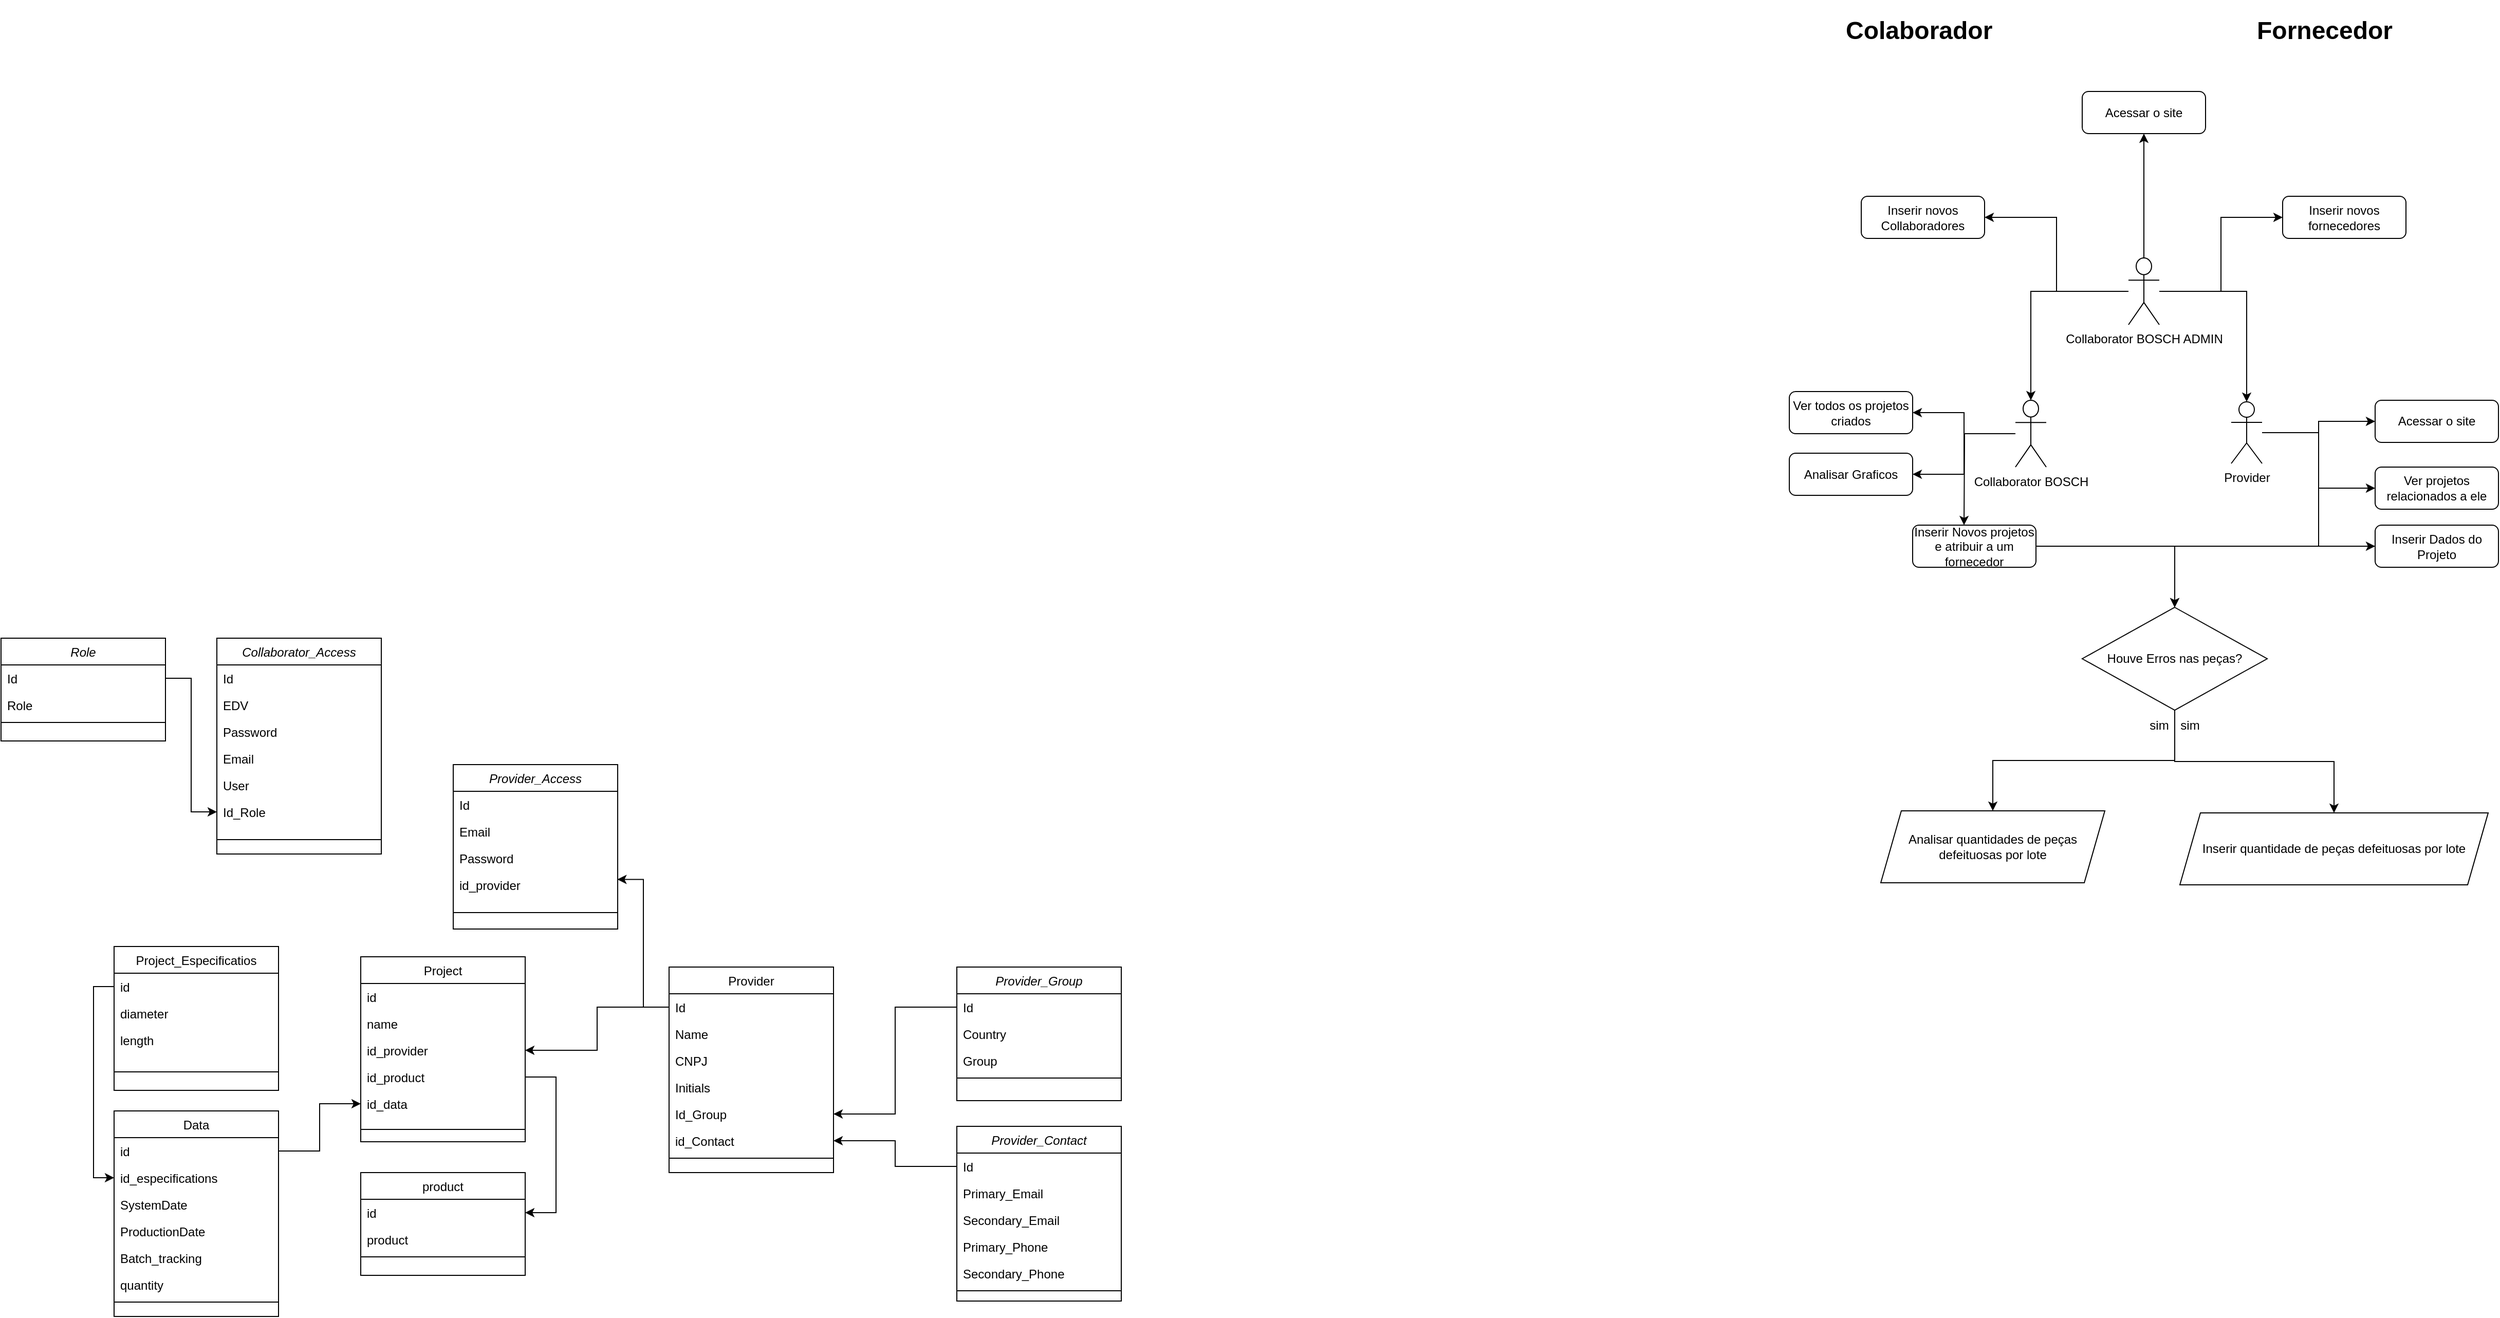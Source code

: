 <mxfile version="20.2.3" type="device"><diagram id="C5RBs43oDa-KdzZeNtuy" name="Page-1"><mxGraphModel dx="1922" dy="2187" grid="1" gridSize="10" guides="1" tooltips="1" connect="1" arrows="1" fold="1" page="1" pageScale="1" pageWidth="827" pageHeight="1169" math="0" shadow="0"><root><mxCell id="WIyWlLk6GJQsqaUBKTNV-0"/><mxCell id="WIyWlLk6GJQsqaUBKTNV-1" parent="WIyWlLk6GJQsqaUBKTNV-0"/><mxCell id="zkfFHV4jXpPFQw0GAbJ--0" value="Collaborator_Access" style="swimlane;fontStyle=2;align=center;verticalAlign=top;childLayout=stackLayout;horizontal=1;startSize=26;horizontalStack=0;resizeParent=1;resizeLast=0;collapsible=1;marginBottom=0;rounded=0;shadow=0;strokeWidth=1;" parent="WIyWlLk6GJQsqaUBKTNV-1" vertex="1"><mxGeometry x="340" y="270" width="160" height="210" as="geometry"><mxRectangle x="230" y="140" width="160" height="26" as="alternateBounds"/></mxGeometry></mxCell><mxCell id="zkfFHV4jXpPFQw0GAbJ--1" value="Id" style="text;align=left;verticalAlign=top;spacingLeft=4;spacingRight=4;overflow=hidden;rotatable=0;points=[[0,0.5],[1,0.5]];portConstraint=eastwest;" parent="zkfFHV4jXpPFQw0GAbJ--0" vertex="1"><mxGeometry y="26" width="160" height="26" as="geometry"/></mxCell><mxCell id="Y2iNQwug0LEiLbQRVBSH-0" value="EDV" style="text;align=left;verticalAlign=top;spacingLeft=4;spacingRight=4;overflow=hidden;rotatable=0;points=[[0,0.5],[1,0.5]];portConstraint=eastwest;" parent="zkfFHV4jXpPFQw0GAbJ--0" vertex="1"><mxGeometry y="52" width="160" height="26" as="geometry"/></mxCell><mxCell id="w_q8wIfoWXAKXYnG1PAX-0" value="Password&#10;" style="text;align=left;verticalAlign=top;spacingLeft=4;spacingRight=4;overflow=hidden;rotatable=0;points=[[0,0.5],[1,0.5]];portConstraint=eastwest;" parent="zkfFHV4jXpPFQw0GAbJ--0" vertex="1"><mxGeometry y="78" width="160" height="26" as="geometry"/></mxCell><mxCell id="zkfFHV4jXpPFQw0GAbJ--2" value="Email" style="text;align=left;verticalAlign=top;spacingLeft=4;spacingRight=4;overflow=hidden;rotatable=0;points=[[0,0.5],[1,0.5]];portConstraint=eastwest;rounded=0;shadow=0;html=0;" parent="zkfFHV4jXpPFQw0GAbJ--0" vertex="1"><mxGeometry y="104" width="160" height="26" as="geometry"/></mxCell><mxCell id="ZIBdyF9ddC4t06kD77VU-57" value="User" style="text;align=left;verticalAlign=top;spacingLeft=4;spacingRight=4;overflow=hidden;rotatable=0;points=[[0,0.5],[1,0.5]];portConstraint=eastwest;rounded=0;shadow=0;html=0;" parent="zkfFHV4jXpPFQw0GAbJ--0" vertex="1"><mxGeometry y="130" width="160" height="26" as="geometry"/></mxCell><mxCell id="Y2iNQwug0LEiLbQRVBSH-15" value="Id_Role" style="text;align=left;verticalAlign=top;spacingLeft=4;spacingRight=4;overflow=hidden;rotatable=0;points=[[0,0.5],[1,0.5]];portConstraint=eastwest;rounded=0;shadow=0;html=0;" parent="zkfFHV4jXpPFQw0GAbJ--0" vertex="1"><mxGeometry y="156" width="160" height="26" as="geometry"/></mxCell><mxCell id="zkfFHV4jXpPFQw0GAbJ--4" value="" style="line;html=1;strokeWidth=1;align=left;verticalAlign=middle;spacingTop=-1;spacingLeft=3;spacingRight=3;rotatable=0;labelPosition=right;points=[];portConstraint=eastwest;" parent="zkfFHV4jXpPFQw0GAbJ--0" vertex="1"><mxGeometry y="182" width="160" height="28" as="geometry"/></mxCell><mxCell id="zkfFHV4jXpPFQw0GAbJ--13" value="Project" style="swimlane;fontStyle=0;align=center;verticalAlign=top;childLayout=stackLayout;horizontal=1;startSize=26;horizontalStack=0;resizeParent=1;resizeLast=0;collapsible=1;marginBottom=0;rounded=0;shadow=0;strokeWidth=1;" parent="WIyWlLk6GJQsqaUBKTNV-1" vertex="1"><mxGeometry x="480" y="580" width="160" height="180" as="geometry"><mxRectangle x="340" y="380" width="170" height="26" as="alternateBounds"/></mxGeometry></mxCell><mxCell id="zkfFHV4jXpPFQw0GAbJ--14" value="id" style="text;align=left;verticalAlign=top;spacingLeft=4;spacingRight=4;overflow=hidden;rotatable=0;points=[[0,0.5],[1,0.5]];portConstraint=eastwest;" parent="zkfFHV4jXpPFQw0GAbJ--13" vertex="1"><mxGeometry y="26" width="160" height="26" as="geometry"/></mxCell><mxCell id="Y2iNQwug0LEiLbQRVBSH-52" value="name" style="text;align=left;verticalAlign=top;spacingLeft=4;spacingRight=4;overflow=hidden;rotatable=0;points=[[0,0.5],[1,0.5]];portConstraint=eastwest;" parent="zkfFHV4jXpPFQw0GAbJ--13" vertex="1"><mxGeometry y="52" width="160" height="26" as="geometry"/></mxCell><mxCell id="Y2iNQwug0LEiLbQRVBSH-53" value="id_provider" style="text;align=left;verticalAlign=top;spacingLeft=4;spacingRight=4;overflow=hidden;rotatable=0;points=[[0,0.5],[1,0.5]];portConstraint=eastwest;" parent="zkfFHV4jXpPFQw0GAbJ--13" vertex="1"><mxGeometry y="78" width="160" height="26" as="geometry"/></mxCell><mxCell id="Y2iNQwug0LEiLbQRVBSH-54" value="id_product" style="text;align=left;verticalAlign=top;spacingLeft=4;spacingRight=4;overflow=hidden;rotatable=0;points=[[0,0.5],[1,0.5]];portConstraint=eastwest;" parent="zkfFHV4jXpPFQw0GAbJ--13" vertex="1"><mxGeometry y="104" width="160" height="26" as="geometry"/></mxCell><mxCell id="Y2iNQwug0LEiLbQRVBSH-51" value="id_data" style="text;align=left;verticalAlign=top;spacingLeft=4;spacingRight=4;overflow=hidden;rotatable=0;points=[[0,0.5],[1,0.5]];portConstraint=eastwest;" parent="zkfFHV4jXpPFQw0GAbJ--13" vertex="1"><mxGeometry y="130" width="160" height="26" as="geometry"/></mxCell><mxCell id="zkfFHV4jXpPFQw0GAbJ--15" value="" style="line;html=1;strokeWidth=1;align=left;verticalAlign=middle;spacingTop=-1;spacingLeft=3;spacingRight=3;rotatable=0;labelPosition=right;points=[];portConstraint=eastwest;" parent="zkfFHV4jXpPFQw0GAbJ--13" vertex="1"><mxGeometry y="156" width="160" height="24" as="geometry"/></mxCell><mxCell id="zkfFHV4jXpPFQw0GAbJ--17" value="Provider" style="swimlane;fontStyle=0;align=center;verticalAlign=top;childLayout=stackLayout;horizontal=1;startSize=26;horizontalStack=0;resizeParent=1;resizeLast=0;collapsible=1;marginBottom=0;rounded=0;shadow=0;strokeWidth=1;" parent="WIyWlLk6GJQsqaUBKTNV-1" vertex="1"><mxGeometry x="780" y="590" width="160" height="200" as="geometry"><mxRectangle x="550" y="140" width="160" height="26" as="alternateBounds"/></mxGeometry></mxCell><mxCell id="zkfFHV4jXpPFQw0GAbJ--18" value="Id" style="text;align=left;verticalAlign=top;spacingLeft=4;spacingRight=4;overflow=hidden;rotatable=0;points=[[0,0.5],[1,0.5]];portConstraint=eastwest;" parent="zkfFHV4jXpPFQw0GAbJ--17" vertex="1"><mxGeometry y="26" width="160" height="26" as="geometry"/></mxCell><mxCell id="zkfFHV4jXpPFQw0GAbJ--19" value="Name" style="text;align=left;verticalAlign=top;spacingLeft=4;spacingRight=4;overflow=hidden;rotatable=0;points=[[0,0.5],[1,0.5]];portConstraint=eastwest;rounded=0;shadow=0;html=0;" parent="zkfFHV4jXpPFQw0GAbJ--17" vertex="1"><mxGeometry y="52" width="160" height="26" as="geometry"/></mxCell><mxCell id="zkfFHV4jXpPFQw0GAbJ--20" value="CNPJ" style="text;align=left;verticalAlign=top;spacingLeft=4;spacingRight=4;overflow=hidden;rotatable=0;points=[[0,0.5],[1,0.5]];portConstraint=eastwest;rounded=0;shadow=0;html=0;" parent="zkfFHV4jXpPFQw0GAbJ--17" vertex="1"><mxGeometry y="78" width="160" height="26" as="geometry"/></mxCell><mxCell id="zkfFHV4jXpPFQw0GAbJ--21" value="Initials" style="text;align=left;verticalAlign=top;spacingLeft=4;spacingRight=4;overflow=hidden;rotatable=0;points=[[0,0.5],[1,0.5]];portConstraint=eastwest;rounded=0;shadow=0;html=0;" parent="zkfFHV4jXpPFQw0GAbJ--17" vertex="1"><mxGeometry y="104" width="160" height="26" as="geometry"/></mxCell><mxCell id="zkfFHV4jXpPFQw0GAbJ--22" value="Id_Group" style="text;align=left;verticalAlign=top;spacingLeft=4;spacingRight=4;overflow=hidden;rotatable=0;points=[[0,0.5],[1,0.5]];portConstraint=eastwest;rounded=0;shadow=0;html=0;" parent="zkfFHV4jXpPFQw0GAbJ--17" vertex="1"><mxGeometry y="130" width="160" height="26" as="geometry"/></mxCell><mxCell id="Y2iNQwug0LEiLbQRVBSH-17" value="id_Contact" style="text;align=left;verticalAlign=top;spacingLeft=4;spacingRight=4;overflow=hidden;rotatable=0;points=[[0,0.5],[1,0.5]];portConstraint=eastwest;rounded=0;shadow=0;html=0;" parent="zkfFHV4jXpPFQw0GAbJ--17" vertex="1"><mxGeometry y="156" width="160" height="26" as="geometry"/></mxCell><mxCell id="zkfFHV4jXpPFQw0GAbJ--23" value="" style="line;html=1;strokeWidth=1;align=left;verticalAlign=middle;spacingTop=-1;spacingLeft=3;spacingRight=3;rotatable=0;labelPosition=right;points=[];portConstraint=eastwest;" parent="zkfFHV4jXpPFQw0GAbJ--17" vertex="1"><mxGeometry y="182" width="160" height="8" as="geometry"/></mxCell><mxCell id="Y2iNQwug0LEiLbQRVBSH-9" value="Role" style="swimlane;fontStyle=2;align=center;verticalAlign=top;childLayout=stackLayout;horizontal=1;startSize=26;horizontalStack=0;resizeParent=1;resizeLast=0;collapsible=1;marginBottom=0;rounded=0;shadow=0;strokeWidth=1;" parent="WIyWlLk6GJQsqaUBKTNV-1" vertex="1"><mxGeometry x="130" y="270" width="160" height="100" as="geometry"><mxRectangle x="230" y="140" width="160" height="26" as="alternateBounds"/></mxGeometry></mxCell><mxCell id="Y2iNQwug0LEiLbQRVBSH-10" value="Id" style="text;align=left;verticalAlign=top;spacingLeft=4;spacingRight=4;overflow=hidden;rotatable=0;points=[[0,0.5],[1,0.5]];portConstraint=eastwest;" parent="Y2iNQwug0LEiLbQRVBSH-9" vertex="1"><mxGeometry y="26" width="160" height="26" as="geometry"/></mxCell><mxCell id="Y2iNQwug0LEiLbQRVBSH-11" value="Role" style="text;align=left;verticalAlign=top;spacingLeft=4;spacingRight=4;overflow=hidden;rotatable=0;points=[[0,0.5],[1,0.5]];portConstraint=eastwest;rounded=0;shadow=0;html=0;" parent="Y2iNQwug0LEiLbQRVBSH-9" vertex="1"><mxGeometry y="52" width="160" height="26" as="geometry"/></mxCell><mxCell id="Y2iNQwug0LEiLbQRVBSH-12" value="" style="line;html=1;strokeWidth=1;align=left;verticalAlign=middle;spacingTop=-1;spacingLeft=3;spacingRight=3;rotatable=0;labelPosition=right;points=[];portConstraint=eastwest;" parent="Y2iNQwug0LEiLbQRVBSH-9" vertex="1"><mxGeometry y="78" width="160" height="8" as="geometry"/></mxCell><mxCell id="Y2iNQwug0LEiLbQRVBSH-16" style="edgeStyle=orthogonalEdgeStyle;rounded=0;orthogonalLoop=1;jettySize=auto;html=1;entryX=0;entryY=0.5;entryDx=0;entryDy=0;" parent="WIyWlLk6GJQsqaUBKTNV-1" source="Y2iNQwug0LEiLbQRVBSH-10" target="Y2iNQwug0LEiLbQRVBSH-15" edge="1"><mxGeometry relative="1" as="geometry"/></mxCell><mxCell id="Y2iNQwug0LEiLbQRVBSH-19" value="Provider_Contact" style="swimlane;fontStyle=2;align=center;verticalAlign=top;childLayout=stackLayout;horizontal=1;startSize=26;horizontalStack=0;resizeParent=1;resizeLast=0;collapsible=1;marginBottom=0;rounded=0;shadow=0;strokeWidth=1;" parent="WIyWlLk6GJQsqaUBKTNV-1" vertex="1"><mxGeometry x="1060" y="745" width="160" height="170" as="geometry"><mxRectangle x="230" y="140" width="160" height="26" as="alternateBounds"/></mxGeometry></mxCell><mxCell id="Y2iNQwug0LEiLbQRVBSH-20" value="Id" style="text;align=left;verticalAlign=top;spacingLeft=4;spacingRight=4;overflow=hidden;rotatable=0;points=[[0,0.5],[1,0.5]];portConstraint=eastwest;" parent="Y2iNQwug0LEiLbQRVBSH-19" vertex="1"><mxGeometry y="26" width="160" height="26" as="geometry"/></mxCell><mxCell id="Y2iNQwug0LEiLbQRVBSH-21" value="Primary_Email" style="text;align=left;verticalAlign=top;spacingLeft=4;spacingRight=4;overflow=hidden;rotatable=0;points=[[0,0.5],[1,0.5]];portConstraint=eastwest;rounded=0;shadow=0;html=0;" parent="Y2iNQwug0LEiLbQRVBSH-19" vertex="1"><mxGeometry y="52" width="160" height="26" as="geometry"/></mxCell><mxCell id="Y2iNQwug0LEiLbQRVBSH-24" value="Secondary_Email" style="text;align=left;verticalAlign=top;spacingLeft=4;spacingRight=4;overflow=hidden;rotatable=0;points=[[0,0.5],[1,0.5]];portConstraint=eastwest;rounded=0;shadow=0;html=0;" parent="Y2iNQwug0LEiLbQRVBSH-19" vertex="1"><mxGeometry y="78" width="160" height="26" as="geometry"/></mxCell><mxCell id="Y2iNQwug0LEiLbQRVBSH-25" value="Primary_Phone" style="text;align=left;verticalAlign=top;spacingLeft=4;spacingRight=4;overflow=hidden;rotatable=0;points=[[0,0.5],[1,0.5]];portConstraint=eastwest;rounded=0;shadow=0;html=0;" parent="Y2iNQwug0LEiLbQRVBSH-19" vertex="1"><mxGeometry y="104" width="160" height="26" as="geometry"/></mxCell><mxCell id="Y2iNQwug0LEiLbQRVBSH-26" value="Secondary_Phone" style="text;align=left;verticalAlign=top;spacingLeft=4;spacingRight=4;overflow=hidden;rotatable=0;points=[[0,0.5],[1,0.5]];portConstraint=eastwest;rounded=0;shadow=0;html=0;" parent="Y2iNQwug0LEiLbQRVBSH-19" vertex="1"><mxGeometry y="130" width="160" height="26" as="geometry"/></mxCell><mxCell id="Y2iNQwug0LEiLbQRVBSH-22" value="" style="line;html=1;strokeWidth=1;align=left;verticalAlign=middle;spacingTop=-1;spacingLeft=3;spacingRight=3;rotatable=0;labelPosition=right;points=[];portConstraint=eastwest;" parent="Y2iNQwug0LEiLbQRVBSH-19" vertex="1"><mxGeometry y="156" width="160" height="8" as="geometry"/></mxCell><mxCell id="Y2iNQwug0LEiLbQRVBSH-28" value="Provider_Group" style="swimlane;fontStyle=2;align=center;verticalAlign=top;childLayout=stackLayout;horizontal=1;startSize=26;horizontalStack=0;resizeParent=1;resizeLast=0;collapsible=1;marginBottom=0;rounded=0;shadow=0;strokeWidth=1;" parent="WIyWlLk6GJQsqaUBKTNV-1" vertex="1"><mxGeometry x="1060" y="590" width="160" height="130" as="geometry"><mxRectangle x="230" y="140" width="160" height="26" as="alternateBounds"/></mxGeometry></mxCell><mxCell id="Y2iNQwug0LEiLbQRVBSH-29" value="Id" style="text;align=left;verticalAlign=top;spacingLeft=4;spacingRight=4;overflow=hidden;rotatable=0;points=[[0,0.5],[1,0.5]];portConstraint=eastwest;" parent="Y2iNQwug0LEiLbQRVBSH-28" vertex="1"><mxGeometry y="26" width="160" height="26" as="geometry"/></mxCell><mxCell id="Y2iNQwug0LEiLbQRVBSH-30" value="Country" style="text;align=left;verticalAlign=top;spacingLeft=4;spacingRight=4;overflow=hidden;rotatable=0;points=[[0,0.5],[1,0.5]];portConstraint=eastwest;rounded=0;shadow=0;html=0;" parent="Y2iNQwug0LEiLbQRVBSH-28" vertex="1"><mxGeometry y="52" width="160" height="26" as="geometry"/></mxCell><mxCell id="Y2iNQwug0LEiLbQRVBSH-33" value="Group" style="text;align=left;verticalAlign=top;spacingLeft=4;spacingRight=4;overflow=hidden;rotatable=0;points=[[0,0.5],[1,0.5]];portConstraint=eastwest;rounded=0;shadow=0;html=0;" parent="Y2iNQwug0LEiLbQRVBSH-28" vertex="1"><mxGeometry y="78" width="160" height="26" as="geometry"/></mxCell><mxCell id="Y2iNQwug0LEiLbQRVBSH-31" value="" style="line;html=1;strokeWidth=1;align=left;verticalAlign=middle;spacingTop=-1;spacingLeft=3;spacingRight=3;rotatable=0;labelPosition=right;points=[];portConstraint=eastwest;" parent="Y2iNQwug0LEiLbQRVBSH-28" vertex="1"><mxGeometry y="104" width="160" height="8" as="geometry"/></mxCell><mxCell id="Y2iNQwug0LEiLbQRVBSH-38" value="Project_Especificatios" style="swimlane;fontStyle=0;align=center;verticalAlign=top;childLayout=stackLayout;horizontal=1;startSize=26;horizontalStack=0;resizeParent=1;resizeLast=0;collapsible=1;marginBottom=0;rounded=0;shadow=0;strokeWidth=1;" parent="WIyWlLk6GJQsqaUBKTNV-1" vertex="1"><mxGeometry x="240" y="570" width="160" height="140" as="geometry"><mxRectangle x="340" y="380" width="170" height="26" as="alternateBounds"/></mxGeometry></mxCell><mxCell id="Y2iNQwug0LEiLbQRVBSH-39" value="id" style="text;align=left;verticalAlign=top;spacingLeft=4;spacingRight=4;overflow=hidden;rotatable=0;points=[[0,0.5],[1,0.5]];portConstraint=eastwest;" parent="Y2iNQwug0LEiLbQRVBSH-38" vertex="1"><mxGeometry y="26" width="160" height="26" as="geometry"/></mxCell><mxCell id="Y2iNQwug0LEiLbQRVBSH-41" value="diameter" style="text;align=left;verticalAlign=top;spacingLeft=4;spacingRight=4;overflow=hidden;rotatable=0;points=[[0,0.5],[1,0.5]];portConstraint=eastwest;" parent="Y2iNQwug0LEiLbQRVBSH-38" vertex="1"><mxGeometry y="52" width="160" height="26" as="geometry"/></mxCell><mxCell id="Y2iNQwug0LEiLbQRVBSH-42" value="length" style="text;align=left;verticalAlign=top;spacingLeft=4;spacingRight=4;overflow=hidden;rotatable=0;points=[[0,0.5],[1,0.5]];portConstraint=eastwest;" parent="Y2iNQwug0LEiLbQRVBSH-38" vertex="1"><mxGeometry y="78" width="160" height="26" as="geometry"/></mxCell><mxCell id="Y2iNQwug0LEiLbQRVBSH-40" value="" style="line;html=1;strokeWidth=1;align=left;verticalAlign=middle;spacingTop=-1;spacingLeft=3;spacingRight=3;rotatable=0;labelPosition=right;points=[];portConstraint=eastwest;" parent="Y2iNQwug0LEiLbQRVBSH-38" vertex="1"><mxGeometry y="104" width="160" height="36" as="geometry"/></mxCell><mxCell id="Y2iNQwug0LEiLbQRVBSH-43" value="Data" style="swimlane;fontStyle=0;align=center;verticalAlign=top;childLayout=stackLayout;horizontal=1;startSize=26;horizontalStack=0;resizeParent=1;resizeLast=0;collapsible=1;marginBottom=0;rounded=0;shadow=0;strokeWidth=1;" parent="WIyWlLk6GJQsqaUBKTNV-1" vertex="1"><mxGeometry x="240" y="730" width="160" height="200" as="geometry"><mxRectangle x="340" y="380" width="170" height="26" as="alternateBounds"/></mxGeometry></mxCell><mxCell id="Y2iNQwug0LEiLbQRVBSH-46" value="id" style="text;align=left;verticalAlign=top;spacingLeft=4;spacingRight=4;overflow=hidden;rotatable=0;points=[[0,0.5],[1,0.5]];portConstraint=eastwest;" parent="Y2iNQwug0LEiLbQRVBSH-43" vertex="1"><mxGeometry y="26" width="160" height="26" as="geometry"/></mxCell><mxCell id="Y2iNQwug0LEiLbQRVBSH-44" value="id_especifications" style="text;align=left;verticalAlign=top;spacingLeft=4;spacingRight=4;overflow=hidden;rotatable=0;points=[[0,0.5],[1,0.5]];portConstraint=eastwest;" parent="Y2iNQwug0LEiLbQRVBSH-43" vertex="1"><mxGeometry y="52" width="160" height="26" as="geometry"/></mxCell><mxCell id="Y2iNQwug0LEiLbQRVBSH-47" value="SystemDate" style="text;align=left;verticalAlign=top;spacingLeft=4;spacingRight=4;overflow=hidden;rotatable=0;points=[[0,0.5],[1,0.5]];portConstraint=eastwest;" parent="Y2iNQwug0LEiLbQRVBSH-43" vertex="1"><mxGeometry y="78" width="160" height="26" as="geometry"/></mxCell><mxCell id="1hBaNs3ObuVxVDkauwlS-0" value="ProductionDate" style="text;align=left;verticalAlign=top;spacingLeft=4;spacingRight=4;overflow=hidden;rotatable=0;points=[[0,0.5],[1,0.5]];portConstraint=eastwest;" parent="Y2iNQwug0LEiLbQRVBSH-43" vertex="1"><mxGeometry y="104" width="160" height="26" as="geometry"/></mxCell><mxCell id="Y2iNQwug0LEiLbQRVBSH-49" value="Batch_tracking" style="text;align=left;verticalAlign=top;spacingLeft=4;spacingRight=4;overflow=hidden;rotatable=0;points=[[0,0.5],[1,0.5]];portConstraint=eastwest;" parent="Y2iNQwug0LEiLbQRVBSH-43" vertex="1"><mxGeometry y="130" width="160" height="26" as="geometry"/></mxCell><mxCell id="Y2iNQwug0LEiLbQRVBSH-50" value="quantity" style="text;align=left;verticalAlign=top;spacingLeft=4;spacingRight=4;overflow=hidden;rotatable=0;points=[[0,0.5],[1,0.5]];portConstraint=eastwest;" parent="Y2iNQwug0LEiLbQRVBSH-43" vertex="1"><mxGeometry y="156" width="160" height="26" as="geometry"/></mxCell><mxCell id="Y2iNQwug0LEiLbQRVBSH-45" value="" style="line;html=1;strokeWidth=1;align=left;verticalAlign=middle;spacingTop=-1;spacingLeft=3;spacingRight=3;rotatable=0;labelPosition=right;points=[];portConstraint=eastwest;" parent="Y2iNQwug0LEiLbQRVBSH-43" vertex="1"><mxGeometry y="182" width="160" height="8" as="geometry"/></mxCell><mxCell id="Y2iNQwug0LEiLbQRVBSH-55" value="product" style="swimlane;fontStyle=0;align=center;verticalAlign=top;childLayout=stackLayout;horizontal=1;startSize=26;horizontalStack=0;resizeParent=1;resizeLast=0;collapsible=1;marginBottom=0;rounded=0;shadow=0;strokeWidth=1;" parent="WIyWlLk6GJQsqaUBKTNV-1" vertex="1"><mxGeometry x="480" y="790" width="160" height="100" as="geometry"><mxRectangle x="340" y="380" width="170" height="26" as="alternateBounds"/></mxGeometry></mxCell><mxCell id="Y2iNQwug0LEiLbQRVBSH-56" value="id" style="text;align=left;verticalAlign=top;spacingLeft=4;spacingRight=4;overflow=hidden;rotatable=0;points=[[0,0.5],[1,0.5]];portConstraint=eastwest;" parent="Y2iNQwug0LEiLbQRVBSH-55" vertex="1"><mxGeometry y="26" width="160" height="26" as="geometry"/></mxCell><mxCell id="Y2iNQwug0LEiLbQRVBSH-57" value="product" style="text;align=left;verticalAlign=top;spacingLeft=4;spacingRight=4;overflow=hidden;rotatable=0;points=[[0,0.5],[1,0.5]];portConstraint=eastwest;" parent="Y2iNQwug0LEiLbQRVBSH-55" vertex="1"><mxGeometry y="52" width="160" height="26" as="geometry"/></mxCell><mxCell id="Y2iNQwug0LEiLbQRVBSH-59" value="" style="line;html=1;strokeWidth=1;align=left;verticalAlign=middle;spacingTop=-1;spacingLeft=3;spacingRight=3;rotatable=0;labelPosition=right;points=[];portConstraint=eastwest;" parent="Y2iNQwug0LEiLbQRVBSH-55" vertex="1"><mxGeometry y="78" width="160" height="8" as="geometry"/></mxCell><mxCell id="Y2iNQwug0LEiLbQRVBSH-62" style="edgeStyle=orthogonalEdgeStyle;rounded=0;orthogonalLoop=1;jettySize=auto;html=1;entryX=0;entryY=0.5;entryDx=0;entryDy=0;" parent="WIyWlLk6GJQsqaUBKTNV-1" source="Y2iNQwug0LEiLbQRVBSH-39" target="Y2iNQwug0LEiLbQRVBSH-44" edge="1"><mxGeometry relative="1" as="geometry"/></mxCell><mxCell id="Y2iNQwug0LEiLbQRVBSH-63" style="edgeStyle=orthogonalEdgeStyle;rounded=0;orthogonalLoop=1;jettySize=auto;html=1;entryX=0;entryY=0.5;entryDx=0;entryDy=0;" parent="WIyWlLk6GJQsqaUBKTNV-1" source="Y2iNQwug0LEiLbQRVBSH-46" target="Y2iNQwug0LEiLbQRVBSH-51" edge="1"><mxGeometry relative="1" as="geometry"/></mxCell><mxCell id="Y2iNQwug0LEiLbQRVBSH-66" style="edgeStyle=orthogonalEdgeStyle;rounded=0;orthogonalLoop=1;jettySize=auto;html=1;entryX=1;entryY=0.5;entryDx=0;entryDy=0;" parent="WIyWlLk6GJQsqaUBKTNV-1" source="Y2iNQwug0LEiLbQRVBSH-54" target="Y2iNQwug0LEiLbQRVBSH-56" edge="1"><mxGeometry relative="1" as="geometry"><Array as="points"><mxPoint x="670" y="697"/><mxPoint x="670" y="829"/></Array></mxGeometry></mxCell><mxCell id="w_q8wIfoWXAKXYnG1PAX-3" value="Provider_Access" style="swimlane;fontStyle=2;align=center;verticalAlign=top;childLayout=stackLayout;horizontal=1;startSize=26;horizontalStack=0;resizeParent=1;resizeLast=0;collapsible=1;marginBottom=0;rounded=0;shadow=0;strokeWidth=1;" parent="WIyWlLk6GJQsqaUBKTNV-1" vertex="1"><mxGeometry x="570" y="393" width="160" height="160" as="geometry"><mxRectangle x="230" y="140" width="160" height="26" as="alternateBounds"/></mxGeometry></mxCell><mxCell id="w_q8wIfoWXAKXYnG1PAX-4" value="Id" style="text;align=left;verticalAlign=top;spacingLeft=4;spacingRight=4;overflow=hidden;rotatable=0;points=[[0,0.5],[1,0.5]];portConstraint=eastwest;" parent="w_q8wIfoWXAKXYnG1PAX-3" vertex="1"><mxGeometry y="26" width="160" height="26" as="geometry"/></mxCell><mxCell id="w_q8wIfoWXAKXYnG1PAX-7" value="Email" style="text;align=left;verticalAlign=top;spacingLeft=4;spacingRight=4;overflow=hidden;rotatable=0;points=[[0,0.5],[1,0.5]];portConstraint=eastwest;rounded=0;shadow=0;html=0;" parent="w_q8wIfoWXAKXYnG1PAX-3" vertex="1"><mxGeometry y="52" width="160" height="26" as="geometry"/></mxCell><mxCell id="w_q8wIfoWXAKXYnG1PAX-6" value="Password&#10;" style="text;align=left;verticalAlign=top;spacingLeft=4;spacingRight=4;overflow=hidden;rotatable=0;points=[[0,0.5],[1,0.5]];portConstraint=eastwest;" parent="w_q8wIfoWXAKXYnG1PAX-3" vertex="1"><mxGeometry y="78" width="160" height="26" as="geometry"/></mxCell><mxCell id="ZIBdyF9ddC4t06kD77VU-31" value="id_provider" style="text;align=left;verticalAlign=top;spacingLeft=4;spacingRight=4;overflow=hidden;rotatable=0;points=[[0,0.5],[1,0.5]];portConstraint=eastwest;" parent="w_q8wIfoWXAKXYnG1PAX-3" vertex="1"><mxGeometry y="104" width="160" height="26" as="geometry"/></mxCell><mxCell id="w_q8wIfoWXAKXYnG1PAX-10" value="" style="line;html=1;strokeWidth=1;align=left;verticalAlign=middle;spacingTop=-1;spacingLeft=3;spacingRight=3;rotatable=0;labelPosition=right;points=[];portConstraint=eastwest;" parent="w_q8wIfoWXAKXYnG1PAX-3" vertex="1"><mxGeometry y="130" width="160" height="28" as="geometry"/></mxCell><mxCell id="ZIBdyF9ddC4t06kD77VU-4" style="edgeStyle=orthogonalEdgeStyle;rounded=0;orthogonalLoop=1;jettySize=auto;html=1;" parent="WIyWlLk6GJQsqaUBKTNV-1" source="ZIBdyF9ddC4t06kD77VU-0" target="ZIBdyF9ddC4t06kD77VU-1" edge="1"><mxGeometry relative="1" as="geometry"/></mxCell><mxCell id="ZIBdyF9ddC4t06kD77VU-5" style="edgeStyle=orthogonalEdgeStyle;rounded=0;orthogonalLoop=1;jettySize=auto;html=1;entryX=0;entryY=0.5;entryDx=0;entryDy=0;" parent="WIyWlLk6GJQsqaUBKTNV-1" source="ZIBdyF9ddC4t06kD77VU-0" target="ZIBdyF9ddC4t06kD77VU-2" edge="1"><mxGeometry relative="1" as="geometry"/></mxCell><mxCell id="ZIBdyF9ddC4t06kD77VU-6" style="edgeStyle=orthogonalEdgeStyle;rounded=0;orthogonalLoop=1;jettySize=auto;html=1;entryX=0;entryY=0.5;entryDx=0;entryDy=0;" parent="WIyWlLk6GJQsqaUBKTNV-1" source="ZIBdyF9ddC4t06kD77VU-0" target="ZIBdyF9ddC4t06kD77VU-3" edge="1"><mxGeometry relative="1" as="geometry"/></mxCell><mxCell id="ZIBdyF9ddC4t06kD77VU-0" value="Provider" style="shape=umlActor;verticalLabelPosition=bottom;verticalAlign=top;html=1;outlineConnect=0;" parent="WIyWlLk6GJQsqaUBKTNV-1" vertex="1"><mxGeometry x="2300" y="40" width="30" height="60" as="geometry"/></mxCell><mxCell id="ZIBdyF9ddC4t06kD77VU-1" value="Acessar o site" style="rounded=1;whiteSpace=wrap;html=1;" parent="WIyWlLk6GJQsqaUBKTNV-1" vertex="1"><mxGeometry x="2440" y="38.5" width="120" height="41" as="geometry"/></mxCell><mxCell id="ZIBdyF9ddC4t06kD77VU-2" value="Ver projetos relacionados a ele" style="rounded=1;whiteSpace=wrap;html=1;" parent="WIyWlLk6GJQsqaUBKTNV-1" vertex="1"><mxGeometry x="2440" y="103.5" width="120" height="41" as="geometry"/></mxCell><mxCell id="ZIBdyF9ddC4t06kD77VU-41" style="edgeStyle=orthogonalEdgeStyle;rounded=0;orthogonalLoop=1;jettySize=auto;html=1;" parent="WIyWlLk6GJQsqaUBKTNV-1" source="ZIBdyF9ddC4t06kD77VU-3" target="ZIBdyF9ddC4t06kD77VU-38" edge="1"><mxGeometry relative="1" as="geometry"/></mxCell><mxCell id="ZIBdyF9ddC4t06kD77VU-3" value="Inserir Dados do Projeto" style="rounded=1;whiteSpace=wrap;html=1;" parent="WIyWlLk6GJQsqaUBKTNV-1" vertex="1"><mxGeometry x="2440" y="160" width="120" height="41" as="geometry"/></mxCell><mxCell id="ZIBdyF9ddC4t06kD77VU-27" style="edgeStyle=orthogonalEdgeStyle;rounded=0;orthogonalLoop=1;jettySize=auto;html=1;entryX=1;entryY=0.5;entryDx=0;entryDy=0;" parent="WIyWlLk6GJQsqaUBKTNV-1" source="ZIBdyF9ddC4t06kD77VU-9" target="ZIBdyF9ddC4t06kD77VU-24" edge="1"><mxGeometry relative="1" as="geometry"/></mxCell><mxCell id="ZIBdyF9ddC4t06kD77VU-28" style="edgeStyle=orthogonalEdgeStyle;rounded=0;orthogonalLoop=1;jettySize=auto;html=1;entryX=1;entryY=0.5;entryDx=0;entryDy=0;" parent="WIyWlLk6GJQsqaUBKTNV-1" source="ZIBdyF9ddC4t06kD77VU-9" target="ZIBdyF9ddC4t06kD77VU-25" edge="1"><mxGeometry relative="1" as="geometry"/></mxCell><mxCell id="ZIBdyF9ddC4t06kD77VU-43" style="edgeStyle=orthogonalEdgeStyle;rounded=0;orthogonalLoop=1;jettySize=auto;html=1;" parent="WIyWlLk6GJQsqaUBKTNV-1" source="ZIBdyF9ddC4t06kD77VU-9" edge="1"><mxGeometry relative="1" as="geometry"><mxPoint x="2040" y="160" as="targetPoint"/></mxGeometry></mxCell><mxCell id="ZIBdyF9ddC4t06kD77VU-9" value="Collaborator BOSCH&lt;br&gt;" style="shape=umlActor;verticalLabelPosition=bottom;verticalAlign=top;html=1;outlineConnect=0;" parent="WIyWlLk6GJQsqaUBKTNV-1" vertex="1"><mxGeometry x="2090" y="38.5" width="30" height="65" as="geometry"/></mxCell><mxCell id="ZIBdyF9ddC4t06kD77VU-12" value="Inserir novos fornecedores" style="rounded=1;whiteSpace=wrap;html=1;" parent="WIyWlLk6GJQsqaUBKTNV-1" vertex="1"><mxGeometry x="2350" y="-160" width="120" height="41" as="geometry"/></mxCell><mxCell id="ZIBdyF9ddC4t06kD77VU-13" value="Acessar o site" style="rounded=1;whiteSpace=wrap;html=1;" parent="WIyWlLk6GJQsqaUBKTNV-1" vertex="1"><mxGeometry x="2155" y="-262" width="120" height="41" as="geometry"/></mxCell><mxCell id="ZIBdyF9ddC4t06kD77VU-22" style="edgeStyle=orthogonalEdgeStyle;rounded=0;orthogonalLoop=1;jettySize=auto;html=1;entryX=0.5;entryY=0;entryDx=0;entryDy=0;entryPerimeter=0;" parent="WIyWlLk6GJQsqaUBKTNV-1" source="ZIBdyF9ddC4t06kD77VU-14" target="ZIBdyF9ddC4t06kD77VU-9" edge="1"><mxGeometry relative="1" as="geometry"/></mxCell><mxCell id="ZIBdyF9ddC4t06kD77VU-30" style="edgeStyle=orthogonalEdgeStyle;rounded=0;orthogonalLoop=1;jettySize=auto;html=1;" parent="WIyWlLk6GJQsqaUBKTNV-1" source="ZIBdyF9ddC4t06kD77VU-14" target="ZIBdyF9ddC4t06kD77VU-0" edge="1"><mxGeometry relative="1" as="geometry"/></mxCell><mxCell id="ZIBdyF9ddC4t06kD77VU-35" style="edgeStyle=orthogonalEdgeStyle;rounded=0;orthogonalLoop=1;jettySize=auto;html=1;" parent="WIyWlLk6GJQsqaUBKTNV-1" source="ZIBdyF9ddC4t06kD77VU-14" target="ZIBdyF9ddC4t06kD77VU-13" edge="1"><mxGeometry relative="1" as="geometry"/></mxCell><mxCell id="ZIBdyF9ddC4t06kD77VU-36" style="edgeStyle=orthogonalEdgeStyle;rounded=0;orthogonalLoop=1;jettySize=auto;html=1;entryX=1;entryY=0.5;entryDx=0;entryDy=0;" parent="WIyWlLk6GJQsqaUBKTNV-1" source="ZIBdyF9ddC4t06kD77VU-14" target="ZIBdyF9ddC4t06kD77VU-15" edge="1"><mxGeometry relative="1" as="geometry"/></mxCell><mxCell id="ZIBdyF9ddC4t06kD77VU-37" style="edgeStyle=orthogonalEdgeStyle;rounded=0;orthogonalLoop=1;jettySize=auto;html=1;entryX=0;entryY=0.5;entryDx=0;entryDy=0;" parent="WIyWlLk6GJQsqaUBKTNV-1" source="ZIBdyF9ddC4t06kD77VU-14" target="ZIBdyF9ddC4t06kD77VU-12" edge="1"><mxGeometry relative="1" as="geometry"/></mxCell><mxCell id="ZIBdyF9ddC4t06kD77VU-14" value="Collaborator BOSCH ADMIN&lt;br&gt;" style="shape=umlActor;verticalLabelPosition=bottom;verticalAlign=top;html=1;outlineConnect=0;" parent="WIyWlLk6GJQsqaUBKTNV-1" vertex="1"><mxGeometry x="2200" y="-100" width="30" height="65" as="geometry"/></mxCell><mxCell id="ZIBdyF9ddC4t06kD77VU-15" value="Inserir novos Collaboradores" style="rounded=1;whiteSpace=wrap;html=1;" parent="WIyWlLk6GJQsqaUBKTNV-1" vertex="1"><mxGeometry x="1940" y="-160" width="120" height="41" as="geometry"/></mxCell><mxCell id="ZIBdyF9ddC4t06kD77VU-24" value="Ver todos os projetos criados" style="rounded=1;whiteSpace=wrap;html=1;" parent="WIyWlLk6GJQsqaUBKTNV-1" vertex="1"><mxGeometry x="1870" y="30" width="120" height="41" as="geometry"/></mxCell><mxCell id="ZIBdyF9ddC4t06kD77VU-25" value="Analisar Graficos" style="rounded=1;whiteSpace=wrap;html=1;" parent="WIyWlLk6GJQsqaUBKTNV-1" vertex="1"><mxGeometry x="1870" y="90" width="120" height="41" as="geometry"/></mxCell><mxCell id="ZIBdyF9ddC4t06kD77VU-40" style="edgeStyle=orthogonalEdgeStyle;rounded=0;orthogonalLoop=1;jettySize=auto;html=1;entryX=0.5;entryY=0;entryDx=0;entryDy=0;" parent="WIyWlLk6GJQsqaUBKTNV-1" source="ZIBdyF9ddC4t06kD77VU-33" target="ZIBdyF9ddC4t06kD77VU-38" edge="1"><mxGeometry relative="1" as="geometry"/></mxCell><mxCell id="ZIBdyF9ddC4t06kD77VU-33" value="Inserir Novos projetos e atribuir a um fornecedor" style="rounded=1;whiteSpace=wrap;html=1;" parent="WIyWlLk6GJQsqaUBKTNV-1" vertex="1"><mxGeometry x="1990" y="160" width="120" height="41" as="geometry"/></mxCell><mxCell id="ZIBdyF9ddC4t06kD77VU-46" style="edgeStyle=orthogonalEdgeStyle;rounded=0;orthogonalLoop=1;jettySize=auto;html=1;" parent="WIyWlLk6GJQsqaUBKTNV-1" source="ZIBdyF9ddC4t06kD77VU-38" target="ZIBdyF9ddC4t06kD77VU-45" edge="1"><mxGeometry relative="1" as="geometry"/></mxCell><mxCell id="ZIBdyF9ddC4t06kD77VU-52" style="edgeStyle=orthogonalEdgeStyle;rounded=0;orthogonalLoop=1;jettySize=auto;html=1;entryX=0.5;entryY=0;entryDx=0;entryDy=0;" parent="WIyWlLk6GJQsqaUBKTNV-1" source="ZIBdyF9ddC4t06kD77VU-38" target="ZIBdyF9ddC4t06kD77VU-44" edge="1"><mxGeometry relative="1" as="geometry"/></mxCell><mxCell id="ZIBdyF9ddC4t06kD77VU-38" value="Houve Erros nas peças?" style="rhombus;whiteSpace=wrap;html=1;" parent="WIyWlLk6GJQsqaUBKTNV-1" vertex="1"><mxGeometry x="2155" y="240" width="180" height="100" as="geometry"/></mxCell><mxCell id="ZIBdyF9ddC4t06kD77VU-44" value="Analisar quantidades de peças defeituosas por lote" style="shape=parallelogram;perimeter=parallelogramPerimeter;whiteSpace=wrap;html=1;fixedSize=1;" parent="WIyWlLk6GJQsqaUBKTNV-1" vertex="1"><mxGeometry x="1959" y="438" width="218" height="70" as="geometry"/></mxCell><mxCell id="ZIBdyF9ddC4t06kD77VU-45" value="Inserir quantidade de peças defeituosas por lote" style="shape=parallelogram;perimeter=parallelogramPerimeter;whiteSpace=wrap;html=1;fixedSize=1;" parent="WIyWlLk6GJQsqaUBKTNV-1" vertex="1"><mxGeometry x="2250" y="440" width="300" height="70" as="geometry"/></mxCell><mxCell id="ZIBdyF9ddC4t06kD77VU-48" value="sim" style="text;html=1;strokeColor=none;fillColor=none;align=center;verticalAlign=middle;whiteSpace=wrap;rounded=0;" parent="WIyWlLk6GJQsqaUBKTNV-1" vertex="1"><mxGeometry x="2200" y="340" width="60" height="30" as="geometry"/></mxCell><mxCell id="ZIBdyF9ddC4t06kD77VU-49" value="sim" style="text;html=1;strokeColor=none;fillColor=none;align=center;verticalAlign=middle;whiteSpace=wrap;rounded=0;" parent="WIyWlLk6GJQsqaUBKTNV-1" vertex="1"><mxGeometry x="2230" y="340" width="60" height="30" as="geometry"/></mxCell><mxCell id="ZIBdyF9ddC4t06kD77VU-50" value="&lt;h1&gt;Fornecedor&lt;/h1&gt;" style="text;html=1;strokeColor=none;fillColor=none;spacing=5;spacingTop=-20;whiteSpace=wrap;overflow=hidden;rounded=0;" parent="WIyWlLk6GJQsqaUBKTNV-1" vertex="1"><mxGeometry x="2320" y="-341" width="190" height="50" as="geometry"/></mxCell><mxCell id="ZIBdyF9ddC4t06kD77VU-51" value="&lt;h1&gt;Colaborador&lt;/h1&gt;" style="text;html=1;strokeColor=none;fillColor=none;spacing=5;spacingTop=-20;whiteSpace=wrap;overflow=hidden;rounded=0;" parent="WIyWlLk6GJQsqaUBKTNV-1" vertex="1"><mxGeometry x="1920" y="-341" width="190" height="41" as="geometry"/></mxCell><mxCell id="ZIBdyF9ddC4t06kD77VU-53" style="edgeStyle=orthogonalEdgeStyle;rounded=0;orthogonalLoop=1;jettySize=auto;html=1;" parent="WIyWlLk6GJQsqaUBKTNV-1" source="zkfFHV4jXpPFQw0GAbJ--18" target="Y2iNQwug0LEiLbQRVBSH-53" edge="1"><mxGeometry relative="1" as="geometry"/></mxCell><mxCell id="ZIBdyF9ddC4t06kD77VU-54" style="edgeStyle=orthogonalEdgeStyle;rounded=0;orthogonalLoop=1;jettySize=auto;html=1;entryX=0.998;entryY=0.297;entryDx=0;entryDy=0;entryPerimeter=0;" parent="WIyWlLk6GJQsqaUBKTNV-1" source="zkfFHV4jXpPFQw0GAbJ--18" target="ZIBdyF9ddC4t06kD77VU-31" edge="1"><mxGeometry relative="1" as="geometry"/></mxCell><mxCell id="ZIBdyF9ddC4t06kD77VU-55" style="edgeStyle=orthogonalEdgeStyle;rounded=0;orthogonalLoop=1;jettySize=auto;html=1;" parent="WIyWlLk6GJQsqaUBKTNV-1" source="Y2iNQwug0LEiLbQRVBSH-29" target="zkfFHV4jXpPFQw0GAbJ--22" edge="1"><mxGeometry relative="1" as="geometry"/></mxCell><mxCell id="ZIBdyF9ddC4t06kD77VU-56" style="edgeStyle=orthogonalEdgeStyle;rounded=0;orthogonalLoop=1;jettySize=auto;html=1;entryX=1;entryY=0.5;entryDx=0;entryDy=0;" parent="WIyWlLk6GJQsqaUBKTNV-1" source="Y2iNQwug0LEiLbQRVBSH-20" target="Y2iNQwug0LEiLbQRVBSH-17" edge="1"><mxGeometry relative="1" as="geometry"/></mxCell></root></mxGraphModel></diagram></mxfile>